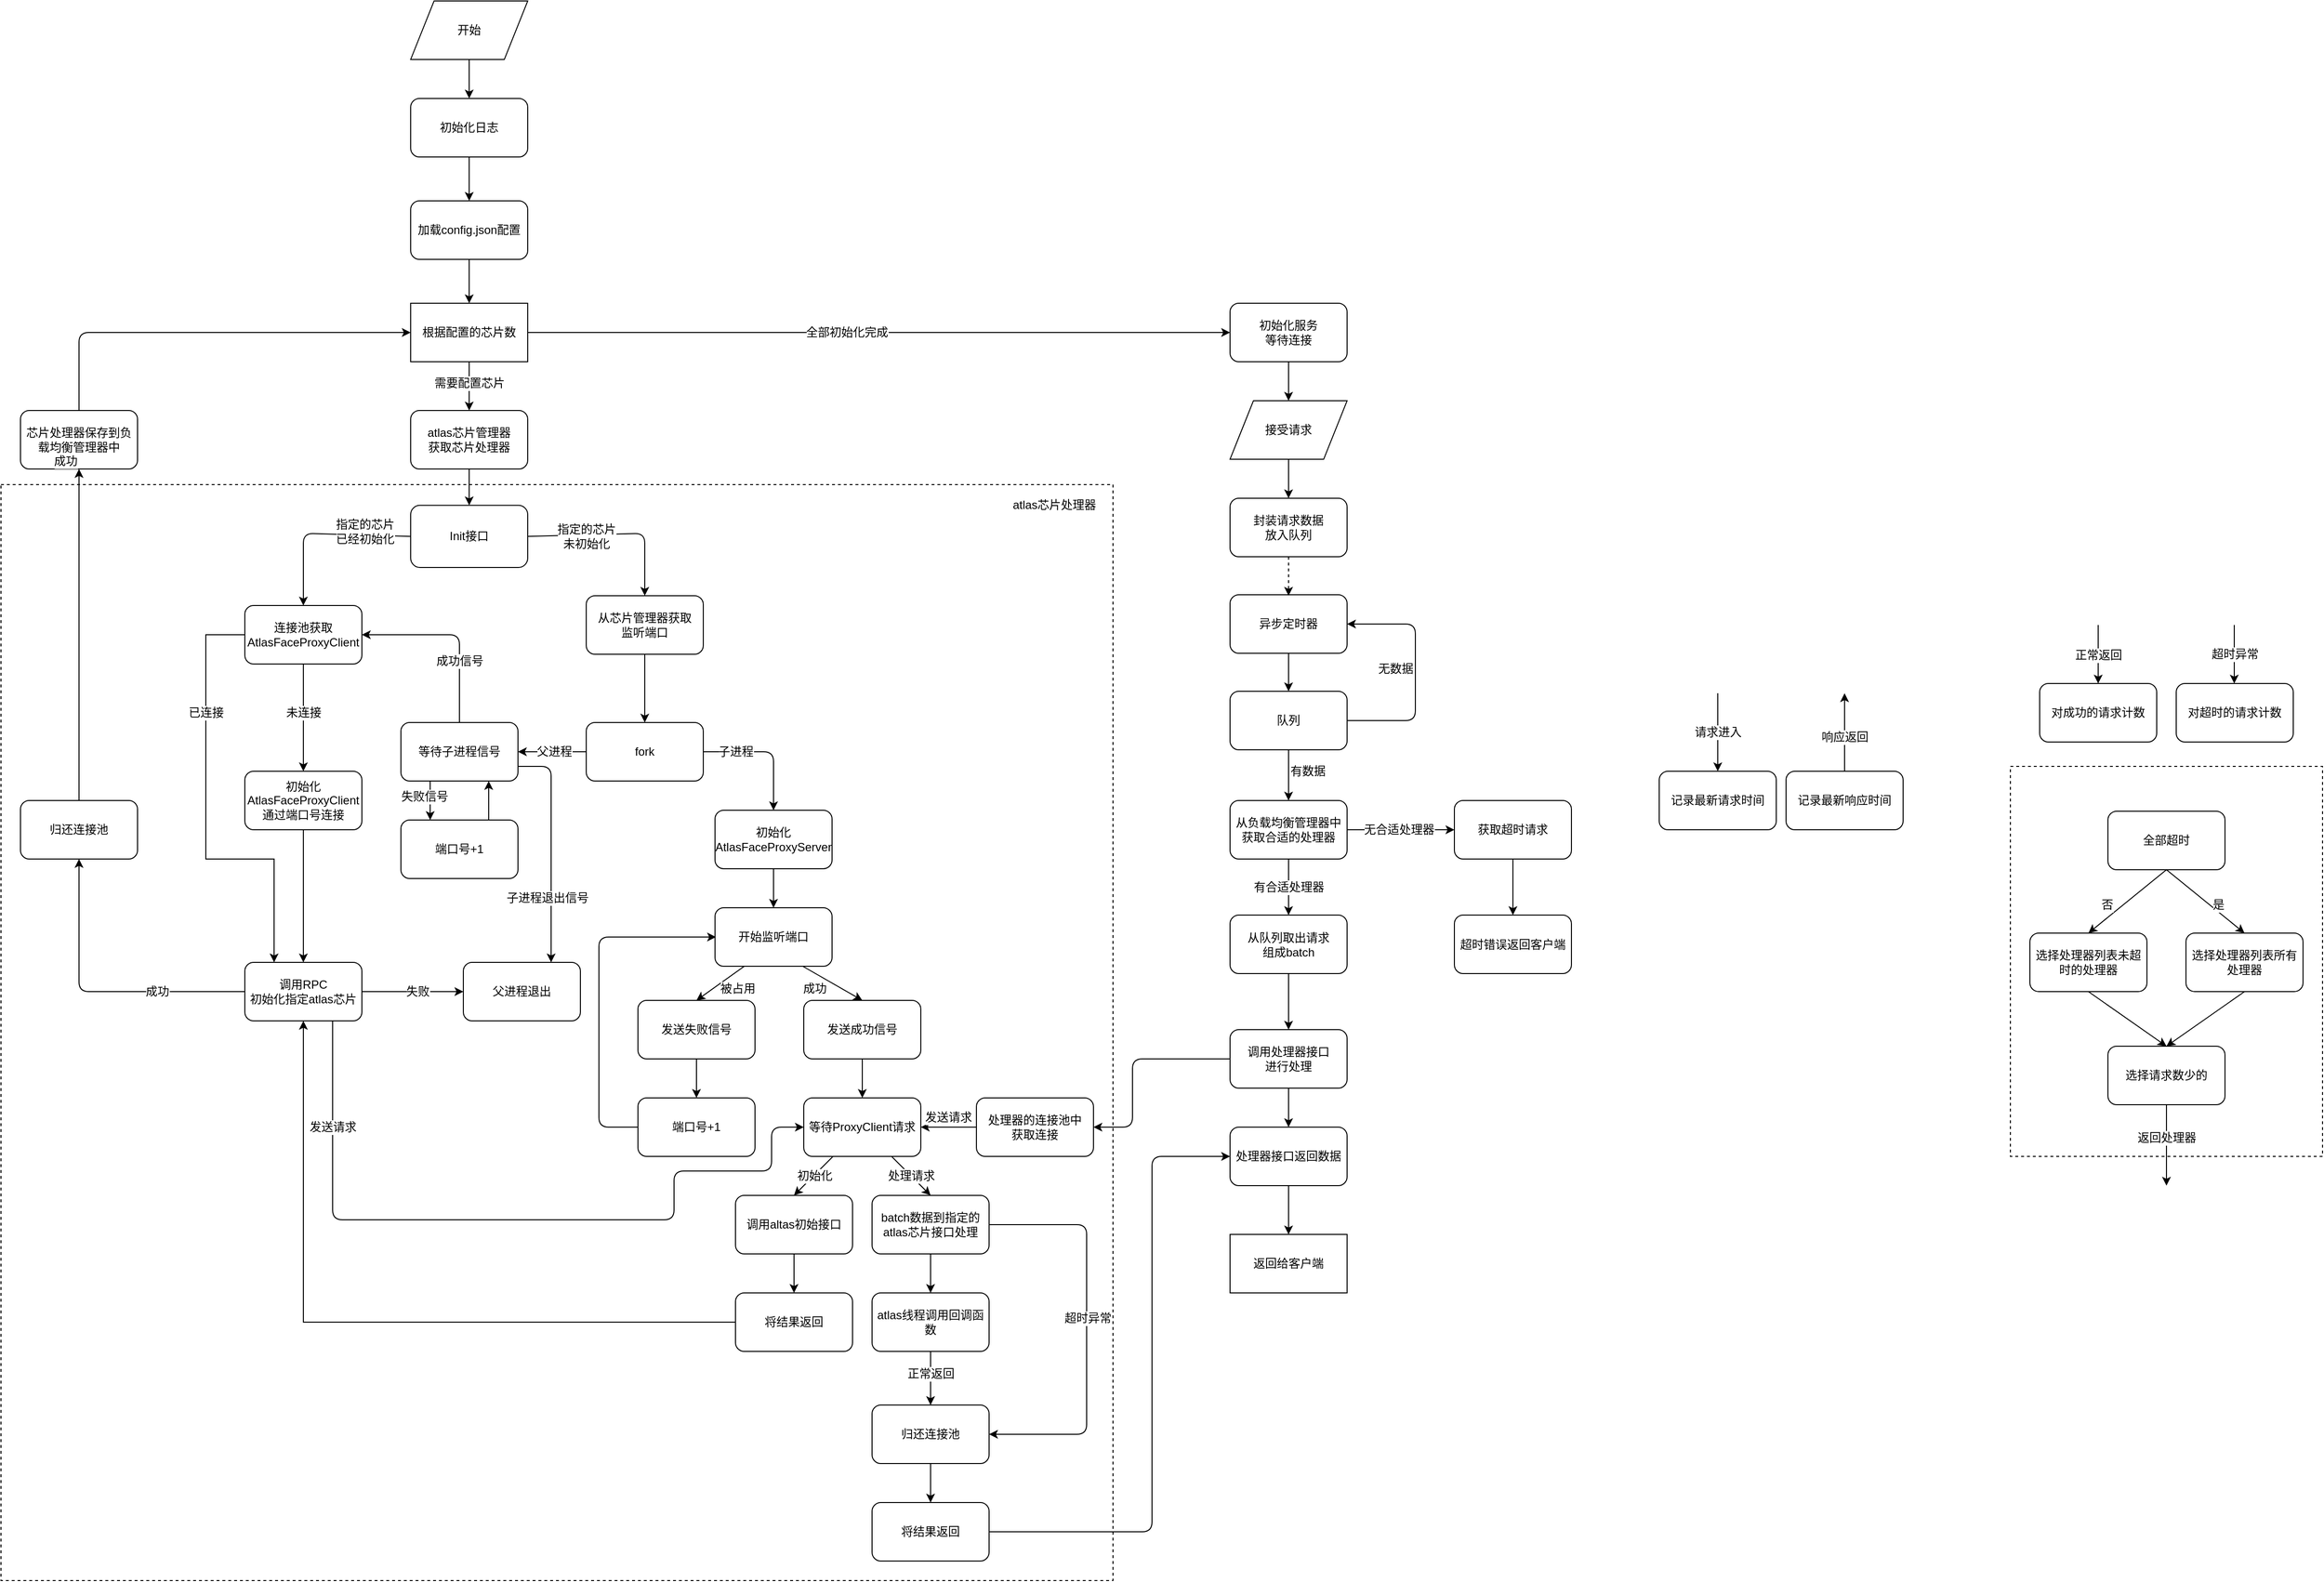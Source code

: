 <mxfile version="12.2.3" type="github" pages="1">
  <diagram id="QmE9LT3bl2_Xa9Ef4wVj" name="第 1 页">
    <mxGraphModel dx="1408" dy="3065" grid="1" gridSize="10" guides="1" tooltips="1" connect="1" arrows="1" fold="1" page="1" pageScale="1" pageWidth="1327" pageHeight="1169" math="0" shadow="0">
      <root>
        <mxCell id="0"/>
        <mxCell id="1" parent="0"/>
        <mxCell id="e0Hb0du3VfullZevtZFt-220" value="" style="rounded=0;whiteSpace=wrap;html=1;fillColor=#ffffff;dashed=1;" vertex="1" parent="1">
          <mxGeometry x="50" y="-1804" width="1140" height="1124" as="geometry"/>
        </mxCell>
        <mxCell id="e0Hb0du3VfullZevtZFt-221" value="atlas芯片处理器" style="text;html=1;strokeColor=none;fillColor=none;align=center;verticalAlign=middle;whiteSpace=wrap;rounded=0;dashed=1;" vertex="1" parent="1">
          <mxGeometry x="1080" y="-1793.311" width="100" height="21.379" as="geometry"/>
        </mxCell>
        <mxCell id="e0Hb0du3VfullZevtZFt-226" value="&lt;span style=&quot;white-space: normal&quot;&gt;Init接口&lt;/span&gt;" style="rounded=1;whiteSpace=wrap;html=1;fillColor=#ffffff;" vertex="1" parent="1">
          <mxGeometry x="470" y="-1782.754" width="120" height="63.737" as="geometry"/>
        </mxCell>
        <mxCell id="e0Hb0du3VfullZevtZFt-8" value="将结果返回" style="rounded=1;whiteSpace=wrap;html=1;" vertex="1" parent="1">
          <mxGeometry x="943" y="-760" width="120" height="60" as="geometry"/>
        </mxCell>
        <mxCell id="e0Hb0du3VfullZevtZFt-56" value="根据配置的芯片数" style="rounded=0;whiteSpace=wrap;html=1;" vertex="1" parent="1">
          <mxGeometry x="470" y="-1990" width="120" height="60" as="geometry"/>
        </mxCell>
        <mxCell id="e0Hb0du3VfullZevtZFt-77" value="" style="endArrow=classic;html=1;exitX=0.5;exitY=1;exitDx=0;exitDy=0;entryX=0.5;entryY=0;entryDx=0;entryDy=0;" edge="1" parent="1" source="e0Hb0du3VfullZevtZFt-56" target="e0Hb0du3VfullZevtZFt-140">
          <mxGeometry width="50" height="50" relative="1" as="geometry">
            <mxPoint x="637" y="-1860" as="sourcePoint"/>
            <mxPoint x="687" y="-1910" as="targetPoint"/>
          </mxGeometry>
        </mxCell>
        <mxCell id="e0Hb0du3VfullZevtZFt-101" value="需要配置芯片" style="text;html=1;resizable=0;points=[];align=center;verticalAlign=middle;labelBackgroundColor=#ffffff;" vertex="1" connectable="0" parent="e0Hb0du3VfullZevtZFt-77">
          <mxGeometry x="-0.375" y="1" relative="1" as="geometry">
            <mxPoint x="-1" y="6.5" as="offset"/>
          </mxGeometry>
        </mxCell>
        <mxCell id="e0Hb0du3VfullZevtZFt-78" value="开始" style="shape=parallelogram;perimeter=parallelogramPerimeter;whiteSpace=wrap;html=1;" vertex="1" parent="1">
          <mxGeometry x="470" y="-2300" width="120" height="60" as="geometry"/>
        </mxCell>
        <mxCell id="e0Hb0du3VfullZevtZFt-79" value="加载config.json配置" style="rounded=1;whiteSpace=wrap;html=1;" vertex="1" parent="1">
          <mxGeometry x="470" y="-2095" width="120" height="60" as="geometry"/>
        </mxCell>
        <mxCell id="e0Hb0du3VfullZevtZFt-80" value="初始化日志" style="rounded=1;whiteSpace=wrap;html=1;" vertex="1" parent="1">
          <mxGeometry x="470" y="-2200" width="120" height="60" as="geometry"/>
        </mxCell>
        <mxCell id="e0Hb0du3VfullZevtZFt-82" value="" style="endArrow=classic;html=1;exitX=0.5;exitY=1;exitDx=0;exitDy=0;entryX=0.5;entryY=0;entryDx=0;entryDy=0;" edge="1" parent="1" source="e0Hb0du3VfullZevtZFt-78" target="e0Hb0du3VfullZevtZFt-80">
          <mxGeometry width="50" height="50" relative="1" as="geometry">
            <mxPoint x="610" y="-2180" as="sourcePoint"/>
            <mxPoint x="660" y="-2230" as="targetPoint"/>
          </mxGeometry>
        </mxCell>
        <mxCell id="e0Hb0du3VfullZevtZFt-83" value="" style="endArrow=classic;html=1;exitX=0.5;exitY=1;exitDx=0;exitDy=0;entryX=0.5;entryY=0;entryDx=0;entryDy=0;" edge="1" parent="1" source="e0Hb0du3VfullZevtZFt-80" target="e0Hb0du3VfullZevtZFt-79">
          <mxGeometry width="50" height="50" relative="1" as="geometry">
            <mxPoint x="680" y="-2080" as="sourcePoint"/>
            <mxPoint x="530" y="-2090" as="targetPoint"/>
          </mxGeometry>
        </mxCell>
        <mxCell id="e0Hb0du3VfullZevtZFt-84" value="" style="endArrow=classic;html=1;exitX=0.5;exitY=1;exitDx=0;exitDy=0;entryX=0.5;entryY=0;entryDx=0;entryDy=0;" edge="1" parent="1" source="e0Hb0du3VfullZevtZFt-79" target="e0Hb0du3VfullZevtZFt-56">
          <mxGeometry width="50" height="50" relative="1" as="geometry">
            <mxPoint x="600" y="-1970" as="sourcePoint"/>
            <mxPoint x="660" y="-2010" as="targetPoint"/>
          </mxGeometry>
        </mxCell>
        <mxCell id="e0Hb0du3VfullZevtZFt-102" value="" style="endArrow=classic;html=1;exitX=1;exitY=0.5;exitDx=0;exitDy=0;entryX=0;entryY=0.5;entryDx=0;entryDy=0;" edge="1" parent="1" source="e0Hb0du3VfullZevtZFt-56" target="e0Hb0du3VfullZevtZFt-133">
          <mxGeometry width="50" height="50" relative="1" as="geometry">
            <mxPoint x="660" y="-1940" as="sourcePoint"/>
            <mxPoint x="1060" y="-1960" as="targetPoint"/>
          </mxGeometry>
        </mxCell>
        <mxCell id="e0Hb0du3VfullZevtZFt-104" value="全部初始化完成" style="text;html=1;resizable=0;points=[];align=center;verticalAlign=middle;labelBackgroundColor=#ffffff;" vertex="1" connectable="0" parent="e0Hb0du3VfullZevtZFt-102">
          <mxGeometry x="-0.325" y="1" relative="1" as="geometry">
            <mxPoint x="84" y="1" as="offset"/>
          </mxGeometry>
        </mxCell>
        <mxCell id="e0Hb0du3VfullZevtZFt-140" value="atlas芯片管理器&lt;br&gt;获取芯片处理器" style="rounded=1;whiteSpace=wrap;html=1;" vertex="1" parent="1">
          <mxGeometry x="470" y="-1880" width="120" height="60" as="geometry"/>
        </mxCell>
        <mxCell id="e0Hb0du3VfullZevtZFt-142" value="芯片处理器保存到负载均衡管理器中" style="rounded=1;whiteSpace=wrap;html=1;" vertex="1" parent="1">
          <mxGeometry x="70" y="-1880" width="120" height="60" as="geometry"/>
        </mxCell>
        <mxCell id="e0Hb0du3VfullZevtZFt-143" value="" style="endArrow=classic;html=1;exitX=0.5;exitY=0;exitDx=0;exitDy=0;entryX=0;entryY=0.5;entryDx=0;entryDy=0;" edge="1" parent="1" source="e0Hb0du3VfullZevtZFt-142" target="e0Hb0du3VfullZevtZFt-56">
          <mxGeometry width="50" height="50" relative="1" as="geometry">
            <mxPoint x="110" y="-1900" as="sourcePoint"/>
            <mxPoint x="130" y="-2000" as="targetPoint"/>
            <Array as="points">
              <mxPoint x="130" y="-1960"/>
            </Array>
          </mxGeometry>
        </mxCell>
        <mxCell id="e0Hb0du3VfullZevtZFt-57" value="&lt;span style=&quot;white-space: normal&quot;&gt;fork&lt;/span&gt;" style="rounded=1;whiteSpace=wrap;html=1;" vertex="1" parent="1">
          <mxGeometry x="650" y="-1560" width="120" height="60" as="geometry"/>
        </mxCell>
        <mxCell id="e0Hb0du3VfullZevtZFt-58" value="" style="endArrow=classic;html=1;entryX=0.5;entryY=0;entryDx=0;entryDy=0;exitX=0.5;exitY=1;exitDx=0;exitDy=0;" edge="1" parent="1" source="e0Hb0du3VfullZevtZFt-63" target="e0Hb0du3VfullZevtZFt-57">
          <mxGeometry width="50" height="50" relative="1" as="geometry">
            <mxPoint x="703" y="-1625" as="sourcePoint"/>
            <mxPoint x="703" y="-1585" as="targetPoint"/>
          </mxGeometry>
        </mxCell>
        <mxCell id="e0Hb0du3VfullZevtZFt-62" value="" style="endArrow=classic;html=1;exitX=1;exitY=0.5;exitDx=0;exitDy=0;entryX=0.5;entryY=0;entryDx=0;entryDy=0;" edge="1" parent="1" source="e0Hb0du3VfullZevtZFt-57" target="e0Hb0du3VfullZevtZFt-60">
          <mxGeometry width="50" height="50" relative="1" as="geometry">
            <mxPoint x="700" y="-1280" as="sourcePoint"/>
            <mxPoint x="620" y="-1320" as="targetPoint"/>
            <Array as="points">
              <mxPoint x="842" y="-1530"/>
            </Array>
          </mxGeometry>
        </mxCell>
        <mxCell id="e0Hb0du3VfullZevtZFt-87" value="子进程" style="text;html=1;resizable=0;points=[];align=center;verticalAlign=middle;labelBackgroundColor=#ffffff;" vertex="1" connectable="0" parent="e0Hb0du3VfullZevtZFt-62">
          <mxGeometry x="0.15" y="-1" relative="1" as="geometry">
            <mxPoint x="-38" y="-4" as="offset"/>
          </mxGeometry>
        </mxCell>
        <mxCell id="e0Hb0du3VfullZevtZFt-63" value="从芯片管理器获取&lt;br&gt;监听端口" style="rounded=1;whiteSpace=wrap;html=1;" vertex="1" parent="1">
          <mxGeometry x="650" y="-1690" width="120" height="60" as="geometry"/>
        </mxCell>
        <mxCell id="e0Hb0du3VfullZevtZFt-88" value="等待子进程信号" style="rounded=1;whiteSpace=wrap;html=1;" vertex="1" parent="1">
          <mxGeometry x="460" y="-1560" width="120" height="60" as="geometry"/>
        </mxCell>
        <mxCell id="e0Hb0du3VfullZevtZFt-89" value="" style="endArrow=classic;html=1;entryX=1;entryY=0.5;entryDx=0;entryDy=0;exitX=0;exitY=0.5;exitDx=0;exitDy=0;" edge="1" parent="1" source="e0Hb0du3VfullZevtZFt-57" target="e0Hb0du3VfullZevtZFt-88">
          <mxGeometry width="50" height="50" relative="1" as="geometry">
            <mxPoint x="560" y="-1390" as="sourcePoint"/>
            <mxPoint x="590" y="-1350" as="targetPoint"/>
          </mxGeometry>
        </mxCell>
        <mxCell id="e0Hb0du3VfullZevtZFt-90" value="父进程" style="text;html=1;resizable=0;points=[];align=center;verticalAlign=middle;labelBackgroundColor=#ffffff;" vertex="1" connectable="0" parent="e0Hb0du3VfullZevtZFt-89">
          <mxGeometry x="-0.364" y="1" relative="1" as="geometry">
            <mxPoint x="-11" y="-1" as="offset"/>
          </mxGeometry>
        </mxCell>
        <mxCell id="e0Hb0du3VfullZevtZFt-93" value="初始化&lt;br&gt;AtlasFaceProxyClient&lt;br&gt;通过端口号连接" style="rounded=1;whiteSpace=wrap;html=1;" vertex="1" parent="1">
          <mxGeometry x="300" y="-1510" width="120" height="60" as="geometry"/>
        </mxCell>
        <mxCell id="e0Hb0du3VfullZevtZFt-94" value="" style="endArrow=classic;html=1;exitX=0.5;exitY=1;exitDx=0;exitDy=0;entryX=0.5;entryY=0;entryDx=0;entryDy=0;" edge="1" parent="1" source="e0Hb0du3VfullZevtZFt-93" target="e0Hb0du3VfullZevtZFt-95">
          <mxGeometry width="50" height="50" relative="1" as="geometry">
            <mxPoint x="400" y="-1080" as="sourcePoint"/>
            <mxPoint x="400" y="-1120" as="targetPoint"/>
          </mxGeometry>
        </mxCell>
        <mxCell id="e0Hb0du3VfullZevtZFt-95" value="调用RPC&lt;br&gt;初始化指定atlas芯片" style="rounded=1;whiteSpace=wrap;html=1;" vertex="1" parent="1">
          <mxGeometry x="300" y="-1314" width="120" height="60" as="geometry"/>
        </mxCell>
        <mxCell id="e0Hb0du3VfullZevtZFt-106" value="端口号+1" style="rounded=1;whiteSpace=wrap;html=1;" vertex="1" parent="1">
          <mxGeometry x="460" y="-1460" width="120" height="60" as="geometry"/>
        </mxCell>
        <mxCell id="e0Hb0du3VfullZevtZFt-107" value="" style="endArrow=classic;html=1;entryX=0.25;entryY=0;entryDx=0;entryDy=0;exitX=0.25;exitY=1;exitDx=0;exitDy=0;" edge="1" parent="1" source="e0Hb0du3VfullZevtZFt-88" target="e0Hb0du3VfullZevtZFt-106">
          <mxGeometry width="50" height="50" relative="1" as="geometry">
            <mxPoint x="490" y="-1490" as="sourcePoint"/>
            <mxPoint x="530" y="-1510" as="targetPoint"/>
          </mxGeometry>
        </mxCell>
        <mxCell id="e0Hb0du3VfullZevtZFt-108" value="失败信号" style="text;html=1;resizable=0;points=[];align=center;verticalAlign=middle;labelBackgroundColor=#ffffff;" vertex="1" connectable="0" parent="e0Hb0du3VfullZevtZFt-107">
          <mxGeometry x="-0.34" relative="1" as="geometry">
            <mxPoint x="-6.5" y="3" as="offset"/>
          </mxGeometry>
        </mxCell>
        <mxCell id="e0Hb0du3VfullZevtZFt-110" value="" style="endArrow=classic;html=1;entryX=0.75;entryY=1;entryDx=0;entryDy=0;exitX=0.75;exitY=0;exitDx=0;exitDy=0;" edge="1" parent="1" source="e0Hb0du3VfullZevtZFt-106" target="e0Hb0du3VfullZevtZFt-88">
          <mxGeometry width="50" height="50" relative="1" as="geometry">
            <mxPoint x="550" y="-1250" as="sourcePoint"/>
            <mxPoint x="510" y="-1230" as="targetPoint"/>
          </mxGeometry>
        </mxCell>
        <mxCell id="e0Hb0du3VfullZevtZFt-111" value="" style="endArrow=classic;html=1;entryX=0.75;entryY=0;entryDx=0;entryDy=0;exitX=1;exitY=0.75;exitDx=0;exitDy=0;" edge="1" parent="1" source="e0Hb0du3VfullZevtZFt-88" target="e0Hb0du3VfullZevtZFt-113">
          <mxGeometry width="50" height="50" relative="1" as="geometry">
            <mxPoint x="610" y="-1510" as="sourcePoint"/>
            <mxPoint x="510" y="-1260" as="targetPoint"/>
            <Array as="points">
              <mxPoint x="614" y="-1515"/>
            </Array>
          </mxGeometry>
        </mxCell>
        <mxCell id="e0Hb0du3VfullZevtZFt-112" value="子进程退出信号" style="text;html=1;resizable=0;points=[];align=center;verticalAlign=middle;labelBackgroundColor=#ffffff;" vertex="1" connectable="0" parent="e0Hb0du3VfullZevtZFt-111">
          <mxGeometry x="0.378" y="1" relative="1" as="geometry">
            <mxPoint x="-5" y="7" as="offset"/>
          </mxGeometry>
        </mxCell>
        <mxCell id="e0Hb0du3VfullZevtZFt-113" value="父进程退出" style="rounded=1;whiteSpace=wrap;html=1;" vertex="1" parent="1">
          <mxGeometry x="524" y="-1314" width="120" height="60" as="geometry"/>
        </mxCell>
        <mxCell id="e0Hb0du3VfullZevtZFt-114" value="" style="endArrow=classic;html=1;exitX=1;exitY=0.5;exitDx=0;exitDy=0;entryX=0;entryY=0.5;entryDx=0;entryDy=0;" edge="1" parent="1" source="e0Hb0du3VfullZevtZFt-95" target="e0Hb0du3VfullZevtZFt-113">
          <mxGeometry width="50" height="50" relative="1" as="geometry">
            <mxPoint x="474" y="-1174" as="sourcePoint"/>
            <mxPoint x="524" y="-1224" as="targetPoint"/>
          </mxGeometry>
        </mxCell>
        <mxCell id="e0Hb0du3VfullZevtZFt-115" value="失败" style="text;html=1;resizable=0;points=[];align=center;verticalAlign=middle;labelBackgroundColor=#ffffff;" vertex="1" connectable="0" parent="e0Hb0du3VfullZevtZFt-114">
          <mxGeometry x="0.286" y="1" relative="1" as="geometry">
            <mxPoint x="-10" y="1" as="offset"/>
          </mxGeometry>
        </mxCell>
        <mxCell id="e0Hb0du3VfullZevtZFt-123" value="" style="endArrow=classic;html=1;exitX=0.5;exitY=0;exitDx=0;exitDy=0;entryX=1;entryY=0.5;entryDx=0;entryDy=0;" edge="1" parent="1" source="e0Hb0du3VfullZevtZFt-88" target="e0Hb0du3VfullZevtZFt-126">
          <mxGeometry width="50" height="50" relative="1" as="geometry">
            <mxPoint x="400" y="-1360" as="sourcePoint"/>
            <mxPoint x="490" y="-1660" as="targetPoint"/>
            <Array as="points">
              <mxPoint x="520" y="-1650"/>
            </Array>
          </mxGeometry>
        </mxCell>
        <mxCell id="e0Hb0du3VfullZevtZFt-124" value="成功信号" style="text;html=1;resizable=0;points=[];align=center;verticalAlign=middle;labelBackgroundColor=#ffffff;" vertex="1" connectable="0" parent="e0Hb0du3VfullZevtZFt-123">
          <mxGeometry x="-0.461" y="-1" relative="1" as="geometry">
            <mxPoint x="-1" y="-12.5" as="offset"/>
          </mxGeometry>
        </mxCell>
        <mxCell id="e0Hb0du3VfullZevtZFt-218" style="edgeStyle=orthogonalEdgeStyle;rounded=0;orthogonalLoop=1;jettySize=auto;html=1;exitX=0;exitY=0.5;exitDx=0;exitDy=0;entryX=0.25;entryY=0;entryDx=0;entryDy=0;" edge="1" parent="1" source="e0Hb0du3VfullZevtZFt-126" target="e0Hb0du3VfullZevtZFt-95">
          <mxGeometry relative="1" as="geometry">
            <Array as="points">
              <mxPoint x="260" y="-1650"/>
              <mxPoint x="260" y="-1420"/>
              <mxPoint x="330" y="-1420"/>
            </Array>
          </mxGeometry>
        </mxCell>
        <mxCell id="e0Hb0du3VfullZevtZFt-219" value="已连接" style="text;html=1;resizable=0;points=[];align=center;verticalAlign=middle;labelBackgroundColor=#ffffff;" vertex="1" connectable="0" parent="e0Hb0du3VfullZevtZFt-218">
          <mxGeometry x="-0.452" y="2" relative="1" as="geometry">
            <mxPoint x="-2" y="-2" as="offset"/>
          </mxGeometry>
        </mxCell>
        <mxCell id="e0Hb0du3VfullZevtZFt-126" value="连接池获取&lt;br&gt;AtlasFaceProxyClient" style="rounded=1;whiteSpace=wrap;html=1;" vertex="1" parent="1">
          <mxGeometry x="300" y="-1680" width="120" height="60" as="geometry"/>
        </mxCell>
        <mxCell id="e0Hb0du3VfullZevtZFt-131" value="" style="endArrow=classic;html=1;exitX=0.5;exitY=0;exitDx=0;exitDy=0;" edge="1" parent="1" source="e0Hb0du3VfullZevtZFt-246" target="e0Hb0du3VfullZevtZFt-142">
          <mxGeometry width="50" height="50" relative="1" as="geometry">
            <mxPoint x="210" y="-1285" as="sourcePoint"/>
            <mxPoint x="130" y="-1455" as="targetPoint"/>
            <Array as="points"/>
          </mxGeometry>
        </mxCell>
        <mxCell id="e0Hb0du3VfullZevtZFt-132" value="成功" style="text;html=1;resizable=0;points=[];align=center;verticalAlign=middle;labelBackgroundColor=#ffffff;" vertex="1" connectable="0" parent="e0Hb0du3VfullZevtZFt-131">
          <mxGeometry x="-0.561" y="-1" relative="1" as="geometry">
            <mxPoint x="-15" y="-274" as="offset"/>
          </mxGeometry>
        </mxCell>
        <mxCell id="e0Hb0du3VfullZevtZFt-91" value="" style="endArrow=classic;html=1;exitX=0.5;exitY=1;exitDx=0;exitDy=0;entryX=0.5;entryY=0;entryDx=0;entryDy=0;" edge="1" parent="1" source="e0Hb0du3VfullZevtZFt-126" target="e0Hb0du3VfullZevtZFt-93">
          <mxGeometry width="50" height="50" relative="1" as="geometry">
            <mxPoint x="400" y="-1260" as="sourcePoint"/>
            <mxPoint x="340" y="-1310" as="targetPoint"/>
          </mxGeometry>
        </mxCell>
        <mxCell id="e0Hb0du3VfullZevtZFt-217" value="未连接" style="text;html=1;resizable=0;points=[];align=center;verticalAlign=middle;labelBackgroundColor=#ffffff;" vertex="1" connectable="0" parent="e0Hb0du3VfullZevtZFt-91">
          <mxGeometry x="-0.2" y="5" relative="1" as="geometry">
            <mxPoint x="-5" y="6" as="offset"/>
          </mxGeometry>
        </mxCell>
        <mxCell id="e0Hb0du3VfullZevtZFt-141" value="" style="endArrow=classic;html=1;exitX=0.5;exitY=1;exitDx=0;exitDy=0;entryX=0.5;entryY=0;entryDx=0;entryDy=0;" edge="1" parent="1" source="e0Hb0du3VfullZevtZFt-140" target="e0Hb0du3VfullZevtZFt-226">
          <mxGeometry width="50" height="50" relative="1" as="geometry">
            <mxPoint x="530" y="-1500" as="sourcePoint"/>
            <mxPoint x="530" y="-1784" as="targetPoint"/>
          </mxGeometry>
        </mxCell>
        <mxCell id="e0Hb0du3VfullZevtZFt-151" value="" style="endArrow=classic;html=1;entryX=0;entryY=0.5;entryDx=0;entryDy=0;exitX=1;exitY=0.5;exitDx=0;exitDy=0;" edge="1" parent="1" source="e0Hb0du3VfullZevtZFt-8" target="e0Hb0du3VfullZevtZFt-150">
          <mxGeometry width="50" height="50" relative="1" as="geometry">
            <mxPoint x="993" y="-730" as="sourcePoint"/>
            <mxPoint x="1360" y="-860" as="targetPoint"/>
            <Array as="points">
              <mxPoint x="1230" y="-730"/>
              <mxPoint x="1230" y="-1115"/>
            </Array>
          </mxGeometry>
        </mxCell>
        <mxCell id="e0Hb0du3VfullZevtZFt-153" value="" style="endArrow=classic;html=1;exitX=0;exitY=0.5;exitDx=0;exitDy=0;entryX=1;entryY=0.5;entryDx=0;entryDy=0;" edge="1" parent="1" source="e0Hb0du3VfullZevtZFt-152" target="e0Hb0du3VfullZevtZFt-144">
          <mxGeometry width="50" height="50" relative="1" as="geometry">
            <mxPoint x="1070" y="-1250" as="sourcePoint"/>
            <mxPoint x="1120" y="-1300" as="targetPoint"/>
            <Array as="points">
              <mxPoint x="1210" y="-1215"/>
              <mxPoint x="1210" y="-1145"/>
            </Array>
          </mxGeometry>
        </mxCell>
        <mxCell id="e0Hb0du3VfullZevtZFt-195" style="edgeStyle=orthogonalEdgeStyle;rounded=0;orthogonalLoop=1;jettySize=auto;html=1;exitX=0;exitY=0.5;exitDx=0;exitDy=0;entryX=0.5;entryY=1;entryDx=0;entryDy=0;" edge="1" parent="1" source="e0Hb0du3VfullZevtZFt-192" target="e0Hb0du3VfullZevtZFt-95">
          <mxGeometry relative="1" as="geometry"/>
        </mxCell>
        <mxCell id="e0Hb0du3VfullZevtZFt-205" value="" style="endArrow=classic;html=1;exitX=1;exitY=0.5;exitDx=0;exitDy=0;entryX=0.5;entryY=0;entryDx=0;entryDy=0;" edge="1" parent="1" source="e0Hb0du3VfullZevtZFt-226" target="e0Hb0du3VfullZevtZFt-63">
          <mxGeometry width="50" height="50" relative="1" as="geometry">
            <mxPoint x="590" y="-1754" as="sourcePoint"/>
            <mxPoint x="580" y="-1650" as="targetPoint"/>
            <Array as="points">
              <mxPoint x="710" y="-1754"/>
            </Array>
          </mxGeometry>
        </mxCell>
        <mxCell id="e0Hb0du3VfullZevtZFt-206" value="指定的芯片&lt;br&gt;未初始化" style="text;html=1;resizable=0;points=[];align=center;verticalAlign=middle;labelBackgroundColor=#ffffff;" vertex="1" connectable="0" parent="e0Hb0du3VfullZevtZFt-205">
          <mxGeometry x="-0.783" y="1" relative="1" as="geometry">
            <mxPoint x="40" y="1" as="offset"/>
          </mxGeometry>
        </mxCell>
        <mxCell id="e0Hb0du3VfullZevtZFt-211" value="" style="endArrow=classic;html=1;entryX=0.5;entryY=0;entryDx=0;entryDy=0;exitX=0;exitY=0.5;exitDx=0;exitDy=0;" edge="1" parent="1" source="e0Hb0du3VfullZevtZFt-226" target="e0Hb0du3VfullZevtZFt-126">
          <mxGeometry width="50" height="50" relative="1" as="geometry">
            <mxPoint x="470" y="-1754" as="sourcePoint"/>
            <mxPoint x="390" y="-1680" as="targetPoint"/>
            <Array as="points">
              <mxPoint x="360" y="-1754"/>
            </Array>
          </mxGeometry>
        </mxCell>
        <mxCell id="e0Hb0du3VfullZevtZFt-213" value="指定的芯片&lt;br&gt;已经初始化" style="text;html=1;resizable=0;points=[];align=center;verticalAlign=middle;labelBackgroundColor=#ffffff;" vertex="1" connectable="0" parent="1">
          <mxGeometry x="384.077" y="-1767.186" as="geometry">
            <mxPoint x="38.5" y="10.5" as="offset"/>
          </mxGeometry>
        </mxCell>
        <mxCell id="e0Hb0du3VfullZevtZFt-216" value="" style="group" vertex="1" connectable="0" parent="1">
          <mxGeometry x="2110" y="-1660" width="320" height="575" as="geometry"/>
        </mxCell>
        <mxCell id="e0Hb0du3VfullZevtZFt-53" value="" style="group" vertex="1" connectable="0" parent="e0Hb0du3VfullZevtZFt-216">
          <mxGeometry y="165" width="320" height="410" as="geometry"/>
        </mxCell>
        <mxCell id="e0Hb0du3VfullZevtZFt-51" value="" style="rounded=0;whiteSpace=wrap;html=1;dashed=1;" vertex="1" parent="e0Hb0du3VfullZevtZFt-53">
          <mxGeometry y="-20" width="320" height="400" as="geometry"/>
        </mxCell>
        <mxCell id="e0Hb0du3VfullZevtZFt-26" value="选择请求数少的" style="rounded=1;whiteSpace=wrap;html=1;" vertex="1" parent="e0Hb0du3VfullZevtZFt-53">
          <mxGeometry x="100" y="267" width="120" height="60" as="geometry"/>
        </mxCell>
        <mxCell id="e0Hb0du3VfullZevtZFt-27" value="" style="endArrow=classic;html=1;entryX=0.5;entryY=0;entryDx=0;entryDy=0;exitX=0.5;exitY=1;exitDx=0;exitDy=0;" edge="1" parent="e0Hb0du3VfullZevtZFt-53" source="e0Hb0du3VfullZevtZFt-34" target="e0Hb0du3VfullZevtZFt-26">
          <mxGeometry width="50" height="50" relative="1" as="geometry">
            <mxPoint x="90" y="224.5" as="sourcePoint"/>
            <mxPoint x="90" y="244.5" as="targetPoint"/>
          </mxGeometry>
        </mxCell>
        <mxCell id="e0Hb0du3VfullZevtZFt-34" value="选择处理器列表未超时的处理器" style="rounded=1;whiteSpace=wrap;html=1;" vertex="1" parent="e0Hb0du3VfullZevtZFt-53">
          <mxGeometry x="20" y="151" width="120" height="60" as="geometry"/>
        </mxCell>
        <mxCell id="e0Hb0du3VfullZevtZFt-35" value="" style="endArrow=classic;html=1;entryX=0.5;entryY=0;entryDx=0;entryDy=0;exitX=0.5;exitY=1;exitDx=0;exitDy=0;" edge="1" parent="e0Hb0du3VfullZevtZFt-53" source="e0Hb0du3VfullZevtZFt-42" target="e0Hb0du3VfullZevtZFt-34">
          <mxGeometry width="50" height="50" relative="1" as="geometry">
            <mxPoint x="160" y="95" as="sourcePoint"/>
            <mxPoint x="160" y="77" as="targetPoint"/>
          </mxGeometry>
        </mxCell>
        <mxCell id="e0Hb0du3VfullZevtZFt-37" value="否" style="text;html=1;resizable=0;points=[];align=center;verticalAlign=middle;labelBackgroundColor=#ffffff;" vertex="1" connectable="0" parent="e0Hb0du3VfullZevtZFt-35">
          <mxGeometry x="0.488" y="4" relative="1" as="geometry">
            <mxPoint x="-4" y="-15.5" as="offset"/>
          </mxGeometry>
        </mxCell>
        <mxCell id="e0Hb0du3VfullZevtZFt-40" value="&lt;span style=&quot;white-space: normal&quot;&gt;选择处理器列表所有处理器&lt;/span&gt;" style="rounded=1;whiteSpace=wrap;html=1;" vertex="1" parent="e0Hb0du3VfullZevtZFt-53">
          <mxGeometry x="180" y="151" width="120" height="60" as="geometry"/>
        </mxCell>
        <mxCell id="e0Hb0du3VfullZevtZFt-41" value="" style="endArrow=classic;html=1;exitX=0.5;exitY=1;exitDx=0;exitDy=0;entryX=0.5;entryY=0;entryDx=0;entryDy=0;" edge="1" parent="e0Hb0du3VfullZevtZFt-53" source="e0Hb0du3VfullZevtZFt-40" target="e0Hb0du3VfullZevtZFt-26">
          <mxGeometry width="50" height="50" relative="1" as="geometry">
            <mxPoint x="240" y="297" as="sourcePoint"/>
            <mxPoint x="230" y="247" as="targetPoint"/>
          </mxGeometry>
        </mxCell>
        <mxCell id="e0Hb0du3VfullZevtZFt-42" value="&lt;span style=&quot;white-space: normal&quot;&gt;全部超时&lt;/span&gt;" style="rounded=1;whiteSpace=wrap;html=1;" vertex="1" parent="e0Hb0du3VfullZevtZFt-53">
          <mxGeometry x="100" y="26" width="120" height="60" as="geometry"/>
        </mxCell>
        <mxCell id="e0Hb0du3VfullZevtZFt-38" value="" style="endArrow=classic;html=1;exitX=0.5;exitY=1;exitDx=0;exitDy=0;entryX=0.5;entryY=0;entryDx=0;entryDy=0;" edge="1" parent="e0Hb0du3VfullZevtZFt-53" source="e0Hb0du3VfullZevtZFt-42" target="e0Hb0du3VfullZevtZFt-40">
          <mxGeometry width="50" height="50" relative="1" as="geometry">
            <mxPoint x="160" y="95" as="sourcePoint"/>
            <mxPoint x="230" y="137" as="targetPoint"/>
          </mxGeometry>
        </mxCell>
        <mxCell id="e0Hb0du3VfullZevtZFt-39" value="是" style="text;html=1;resizable=0;points=[];align=center;verticalAlign=middle;labelBackgroundColor=#ffffff;" vertex="1" connectable="0" parent="e0Hb0du3VfullZevtZFt-38">
          <mxGeometry x="0.37" y="3" relative="1" as="geometry">
            <mxPoint x="-3.5" y="-6" as="offset"/>
          </mxGeometry>
        </mxCell>
        <mxCell id="e0Hb0du3VfullZevtZFt-43" value="" style="endArrow=classic;html=1;exitX=0.5;exitY=1;exitDx=0;exitDy=0;" edge="1" parent="e0Hb0du3VfullZevtZFt-53" source="e0Hb0du3VfullZevtZFt-26">
          <mxGeometry width="50" height="50" relative="1" as="geometry">
            <mxPoint x="160" y="407" as="sourcePoint"/>
            <mxPoint x="160" y="410" as="targetPoint"/>
          </mxGeometry>
        </mxCell>
        <mxCell id="e0Hb0du3VfullZevtZFt-44" value="返回处理器" style="text;html=1;resizable=0;points=[];align=center;verticalAlign=middle;labelBackgroundColor=#ffffff;" vertex="1" connectable="0" parent="e0Hb0du3VfullZevtZFt-43">
          <mxGeometry x="-0.4" y="-1" relative="1" as="geometry">
            <mxPoint x="1" y="9" as="offset"/>
          </mxGeometry>
        </mxCell>
        <mxCell id="e0Hb0du3VfullZevtZFt-54" value="" style="group" vertex="1" connectable="0" parent="e0Hb0du3VfullZevtZFt-216">
          <mxGeometry x="30" width="260" height="120" as="geometry"/>
        </mxCell>
        <mxCell id="e0Hb0du3VfullZevtZFt-16" value="对成功的请求计数" style="rounded=1;whiteSpace=wrap;html=1;" vertex="1" parent="e0Hb0du3VfullZevtZFt-54">
          <mxGeometry y="60" width="120" height="60" as="geometry"/>
        </mxCell>
        <mxCell id="e0Hb0du3VfullZevtZFt-21" value="" style="endArrow=classic;html=1;entryX=0.5;entryY=0;entryDx=0;entryDy=0;" edge="1" parent="e0Hb0du3VfullZevtZFt-54" target="e0Hb0du3VfullZevtZFt-16">
          <mxGeometry width="50" height="50" relative="1" as="geometry">
            <mxPoint x="60" as="sourcePoint"/>
            <mxPoint x="50" y="-90" as="targetPoint"/>
          </mxGeometry>
        </mxCell>
        <mxCell id="e0Hb0du3VfullZevtZFt-22" value="正常返回" style="text;html=1;resizable=0;points=[];align=center;verticalAlign=middle;labelBackgroundColor=#ffffff;" vertex="1" connectable="0" parent="e0Hb0du3VfullZevtZFt-21">
          <mxGeometry x="0.38" relative="1" as="geometry">
            <mxPoint y="-11" as="offset"/>
          </mxGeometry>
        </mxCell>
        <mxCell id="e0Hb0du3VfullZevtZFt-23" value="" style="endArrow=classic;html=1;" edge="1" parent="e0Hb0du3VfullZevtZFt-54">
          <mxGeometry width="50" height="50" relative="1" as="geometry">
            <mxPoint x="199.5" as="sourcePoint"/>
            <mxPoint x="199.5" y="60" as="targetPoint"/>
          </mxGeometry>
        </mxCell>
        <mxCell id="e0Hb0du3VfullZevtZFt-24" value="超时异常" style="text;html=1;resizable=0;points=[];align=center;verticalAlign=middle;labelBackgroundColor=#ffffff;" vertex="1" connectable="0" parent="e0Hb0du3VfullZevtZFt-23">
          <mxGeometry x="-0.333" relative="1" as="geometry">
            <mxPoint y="10" as="offset"/>
          </mxGeometry>
        </mxCell>
        <mxCell id="e0Hb0du3VfullZevtZFt-25" value="对超时的请求计数" style="rounded=1;whiteSpace=wrap;html=1;" vertex="1" parent="e0Hb0du3VfullZevtZFt-54">
          <mxGeometry x="140" y="60" width="120" height="60" as="geometry"/>
        </mxCell>
        <mxCell id="e0Hb0du3VfullZevtZFt-60" value="&lt;span style=&quot;white-space: normal&quot;&gt;初始化&lt;/span&gt;&lt;br style=&quot;white-space: normal&quot;&gt;&lt;span style=&quot;white-space: normal&quot;&gt;AtlasFaceProxyServer&lt;/span&gt;" style="rounded=1;whiteSpace=wrap;html=1;" vertex="1" parent="1">
          <mxGeometry x="782" y="-1470" width="120" height="60" as="geometry"/>
        </mxCell>
        <mxCell id="e0Hb0du3VfullZevtZFt-66" value="开始监听端口" style="rounded=1;whiteSpace=wrap;html=1;" vertex="1" parent="1">
          <mxGeometry x="782" y="-1370" width="120" height="60" as="geometry"/>
        </mxCell>
        <mxCell id="e0Hb0du3VfullZevtZFt-67" value="" style="endArrow=classic;html=1;exitX=0.5;exitY=1;exitDx=0;exitDy=0;entryX=0.5;entryY=0;entryDx=0;entryDy=0;" edge="1" parent="1" source="e0Hb0du3VfullZevtZFt-60" target="e0Hb0du3VfullZevtZFt-66">
          <mxGeometry width="50" height="50" relative="1" as="geometry">
            <mxPoint x="959" y="-1360" as="sourcePoint"/>
            <mxPoint x="1009" y="-1410" as="targetPoint"/>
          </mxGeometry>
        </mxCell>
        <mxCell id="e0Hb0du3VfullZevtZFt-68" value="发送成功信号" style="rounded=1;whiteSpace=wrap;html=1;" vertex="1" parent="1">
          <mxGeometry x="873" y="-1275" width="120" height="60" as="geometry"/>
        </mxCell>
        <mxCell id="e0Hb0du3VfullZevtZFt-69" value="发送失败信号&lt;br&gt;" style="rounded=1;whiteSpace=wrap;html=1;" vertex="1" parent="1">
          <mxGeometry x="703" y="-1275" width="120" height="60" as="geometry"/>
        </mxCell>
        <mxCell id="e0Hb0du3VfullZevtZFt-72" value="" style="endArrow=classic;html=1;exitX=0.25;exitY=1;exitDx=0;exitDy=0;entryX=0.5;entryY=0;entryDx=0;entryDy=0;" edge="1" parent="1" source="e0Hb0du3VfullZevtZFt-66" target="e0Hb0du3VfullZevtZFt-69">
          <mxGeometry width="50" height="50" relative="1" as="geometry">
            <mxPoint x="939" y="-1280" as="sourcePoint"/>
            <mxPoint x="989" y="-1330" as="targetPoint"/>
          </mxGeometry>
        </mxCell>
        <mxCell id="e0Hb0du3VfullZevtZFt-116" value="被占用" style="text;html=1;resizable=0;points=[];align=center;verticalAlign=middle;labelBackgroundColor=#ffffff;" vertex="1" connectable="0" parent="e0Hb0du3VfullZevtZFt-72">
          <mxGeometry x="-0.44" y="1" relative="1" as="geometry">
            <mxPoint x="6" y="12" as="offset"/>
          </mxGeometry>
        </mxCell>
        <mxCell id="e0Hb0du3VfullZevtZFt-117" value="" style="endArrow=classic;html=1;exitX=0.5;exitY=1;exitDx=0;exitDy=0;entryX=0.5;entryY=0;entryDx=0;entryDy=0;" edge="1" parent="1" source="e0Hb0du3VfullZevtZFt-69" target="e0Hb0du3VfullZevtZFt-118">
          <mxGeometry width="50" height="50" relative="1" as="geometry">
            <mxPoint x="879" y="-1120" as="sourcePoint"/>
            <mxPoint x="909" y="-1160" as="targetPoint"/>
          </mxGeometry>
        </mxCell>
        <mxCell id="e0Hb0du3VfullZevtZFt-118" value="端口号+1" style="rounded=1;whiteSpace=wrap;html=1;" vertex="1" parent="1">
          <mxGeometry x="703" y="-1175" width="120" height="60" as="geometry"/>
        </mxCell>
        <mxCell id="e0Hb0du3VfullZevtZFt-121" value="" style="endArrow=classic;html=1;exitX=0;exitY=0.5;exitDx=0;exitDy=0;" edge="1" parent="1" source="e0Hb0du3VfullZevtZFt-118">
          <mxGeometry width="50" height="50" relative="1" as="geometry">
            <mxPoint x="1029" y="-1100" as="sourcePoint"/>
            <mxPoint x="783" y="-1340" as="targetPoint"/>
            <Array as="points">
              <mxPoint x="663" y="-1145"/>
              <mxPoint x="663" y="-1340"/>
            </Array>
          </mxGeometry>
        </mxCell>
        <mxCell id="e0Hb0du3VfullZevtZFt-138" value="" style="endArrow=classic;html=1;exitX=0.5;exitY=1;exitDx=0;exitDy=0;entryX=0.5;entryY=0;entryDx=0;entryDy=0;" edge="1" parent="1" source="e0Hb0du3VfullZevtZFt-68" target="e0Hb0du3VfullZevtZFt-139">
          <mxGeometry width="50" height="50" relative="1" as="geometry">
            <mxPoint x="803" y="-925" as="sourcePoint"/>
            <mxPoint x="782" y="-1155" as="targetPoint"/>
          </mxGeometry>
        </mxCell>
        <mxCell id="e0Hb0du3VfullZevtZFt-139" value="等待ProxyClient请求" style="rounded=1;whiteSpace=wrap;html=1;" vertex="1" parent="1">
          <mxGeometry x="873" y="-1175" width="120" height="60" as="geometry"/>
        </mxCell>
        <mxCell id="e0Hb0du3VfullZevtZFt-70" value="" style="endArrow=classic;html=1;exitX=0.75;exitY=1;exitDx=0;exitDy=0;entryX=0.5;entryY=0;entryDx=0;entryDy=0;" edge="1" parent="1" source="e0Hb0du3VfullZevtZFt-66" target="e0Hb0du3VfullZevtZFt-68">
          <mxGeometry width="50" height="50" relative="1" as="geometry">
            <mxPoint x="699" y="-1120" as="sourcePoint"/>
            <mxPoint x="749" y="-1170" as="targetPoint"/>
          </mxGeometry>
        </mxCell>
        <mxCell id="e0Hb0du3VfullZevtZFt-71" value="成功" style="text;html=1;resizable=0;points=[];align=center;verticalAlign=middle;labelBackgroundColor=#ffffff;" vertex="1" connectable="0" parent="e0Hb0du3VfullZevtZFt-70">
          <mxGeometry x="-0.461" y="-1" relative="1" as="geometry">
            <mxPoint x="-4" y="12" as="offset"/>
          </mxGeometry>
        </mxCell>
        <mxCell id="e0Hb0du3VfullZevtZFt-165" value="调用altas初始接口" style="rounded=1;whiteSpace=wrap;html=1;fillColor=none;" vertex="1" parent="1">
          <mxGeometry x="803" y="-1075" width="120" height="60" as="geometry"/>
        </mxCell>
        <mxCell id="e0Hb0du3VfullZevtZFt-166" value="" style="endArrow=classic;html=1;exitX=0.25;exitY=1;exitDx=0;exitDy=0;entryX=0.5;entryY=0;entryDx=0;entryDy=0;" edge="1" parent="1" source="e0Hb0du3VfullZevtZFt-139" target="e0Hb0du3VfullZevtZFt-165">
          <mxGeometry width="50" height="50" relative="1" as="geometry">
            <mxPoint x="843" y="-1155" as="sourcePoint"/>
            <mxPoint x="893" y="-1205" as="targetPoint"/>
          </mxGeometry>
        </mxCell>
        <mxCell id="e0Hb0du3VfullZevtZFt-170" value="初始化" style="text;html=1;resizable=0;points=[];align=center;verticalAlign=middle;labelBackgroundColor=#ffffff;" vertex="1" connectable="0" parent="e0Hb0du3VfullZevtZFt-166">
          <mxGeometry x="-0.55" y="4" relative="1" as="geometry">
            <mxPoint x="-13.5" y="8" as="offset"/>
          </mxGeometry>
        </mxCell>
        <mxCell id="e0Hb0du3VfullZevtZFt-4" value="" style="endArrow=classic;html=1;exitX=0.75;exitY=1;exitDx=0;exitDy=0;entryX=0.5;entryY=0;entryDx=0;entryDy=0;" edge="1" parent="1" source="e0Hb0du3VfullZevtZFt-139" target="e0Hb0du3VfullZevtZFt-3">
          <mxGeometry width="50" height="50" relative="1" as="geometry">
            <mxPoint x="933" y="-995" as="sourcePoint"/>
            <mxPoint x="933" y="-1075" as="targetPoint"/>
          </mxGeometry>
        </mxCell>
        <mxCell id="e0Hb0du3VfullZevtZFt-173" value="处理请求" style="text;html=1;resizable=0;points=[];align=center;verticalAlign=middle;labelBackgroundColor=#ffffff;" vertex="1" connectable="0" parent="e0Hb0du3VfullZevtZFt-4">
          <mxGeometry x="-0.55" y="-1" relative="1" as="geometry">
            <mxPoint x="11.5" y="10" as="offset"/>
          </mxGeometry>
        </mxCell>
        <mxCell id="e0Hb0du3VfullZevtZFt-192" value="将结果返回" style="rounded=1;whiteSpace=wrap;html=1;fillColor=none;" vertex="1" parent="1">
          <mxGeometry x="803" y="-975" width="120" height="60" as="geometry"/>
        </mxCell>
        <mxCell id="e0Hb0du3VfullZevtZFt-193" value="" style="endArrow=classic;html=1;exitX=0.5;exitY=1;exitDx=0;exitDy=0;entryX=0.5;entryY=0;entryDx=0;entryDy=0;" edge="1" parent="1" source="e0Hb0du3VfullZevtZFt-165" target="e0Hb0du3VfullZevtZFt-192">
          <mxGeometry width="50" height="50" relative="1" as="geometry">
            <mxPoint x="753" y="-565" as="sourcePoint"/>
            <mxPoint x="803" y="-615" as="targetPoint"/>
          </mxGeometry>
        </mxCell>
        <mxCell id="e0Hb0du3VfullZevtZFt-144" value="处理器的连接池中&lt;br&gt;获取连接" style="rounded=1;whiteSpace=wrap;html=1;" vertex="1" parent="1">
          <mxGeometry x="1050" y="-1175" width="120" height="60" as="geometry"/>
        </mxCell>
        <mxCell id="e0Hb0du3VfullZevtZFt-146" value="" style="endArrow=classic;html=1;entryX=1;entryY=0.5;entryDx=0;entryDy=0;exitX=0;exitY=0.5;exitDx=0;exitDy=0;" edge="1" parent="1" source="e0Hb0du3VfullZevtZFt-144" target="e0Hb0du3VfullZevtZFt-139">
          <mxGeometry width="50" height="50" relative="1" as="geometry">
            <mxPoint x="1070" y="-1085" as="sourcePoint"/>
            <mxPoint x="1080" y="-1035" as="targetPoint"/>
          </mxGeometry>
        </mxCell>
        <mxCell id="e0Hb0du3VfullZevtZFt-147" value="发送请求" style="text;html=1;resizable=0;points=[];align=center;verticalAlign=middle;labelBackgroundColor=#ffffff;" vertex="1" connectable="0" parent="e0Hb0du3VfullZevtZFt-146">
          <mxGeometry x="-0.333" relative="1" as="geometry">
            <mxPoint x="-10" y="-10" as="offset"/>
          </mxGeometry>
        </mxCell>
        <mxCell id="e0Hb0du3VfullZevtZFt-224" value="" style="endArrow=classic;html=1;exitX=0.75;exitY=1;exitDx=0;exitDy=0;entryX=0;entryY=0.5;entryDx=0;entryDy=0;" edge="1" parent="1" source="e0Hb0du3VfullZevtZFt-95" target="e0Hb0du3VfullZevtZFt-139">
          <mxGeometry width="50" height="50" relative="1" as="geometry">
            <mxPoint x="500" y="-1110" as="sourcePoint"/>
            <mxPoint x="550" y="-1160" as="targetPoint"/>
            <Array as="points">
              <mxPoint x="390" y="-1050"/>
              <mxPoint x="740" y="-1050"/>
              <mxPoint x="740" y="-1100"/>
              <mxPoint x="840" y="-1100"/>
              <mxPoint x="840" y="-1145"/>
            </Array>
          </mxGeometry>
        </mxCell>
        <mxCell id="e0Hb0du3VfullZevtZFt-225" value="发送请求" style="text;html=1;resizable=0;points=[];align=center;verticalAlign=middle;labelBackgroundColor=#ffffff;" vertex="1" connectable="0" parent="e0Hb0du3VfullZevtZFt-224">
          <mxGeometry x="-0.841" relative="1" as="geometry">
            <mxPoint y="47" as="offset"/>
          </mxGeometry>
        </mxCell>
        <mxCell id="e0Hb0du3VfullZevtZFt-133" value="初始化服务&lt;br&gt;等待连接" style="rounded=1;whiteSpace=wrap;html=1;" vertex="1" parent="1">
          <mxGeometry x="1310" y="-1990" width="120" height="60" as="geometry"/>
        </mxCell>
        <mxCell id="e0Hb0du3VfullZevtZFt-134" value="" style="endArrow=classic;html=1;exitX=0.5;exitY=1;exitDx=0;exitDy=0;entryX=0.5;entryY=0;entryDx=0;entryDy=0;" edge="1" parent="1" source="e0Hb0du3VfullZevtZFt-133" target="oY_ch-bbe2DbD_rM6Vxi-3">
          <mxGeometry width="50" height="50" relative="1" as="geometry">
            <mxPoint x="1450" y="-1850" as="sourcePoint"/>
            <mxPoint x="1500" y="-1900" as="targetPoint"/>
          </mxGeometry>
        </mxCell>
        <mxCell id="oY_ch-bbe2DbD_rM6Vxi-1" value="封装请求数据&lt;br&gt;放入队列" style="rounded=1;whiteSpace=wrap;html=1;" parent="1" vertex="1">
          <mxGeometry x="1310" y="-1790" width="120" height="60" as="geometry"/>
        </mxCell>
        <mxCell id="oY_ch-bbe2DbD_rM6Vxi-3" value="接受请求" style="shape=parallelogram;perimeter=parallelogramPerimeter;whiteSpace=wrap;html=1;" parent="1" vertex="1">
          <mxGeometry x="1310" y="-1890" width="120" height="60" as="geometry"/>
        </mxCell>
        <mxCell id="oY_ch-bbe2DbD_rM6Vxi-5" value="队列" style="rounded=1;whiteSpace=wrap;html=1;" parent="1" vertex="1">
          <mxGeometry x="1310" y="-1592" width="120" height="60" as="geometry"/>
        </mxCell>
        <mxCell id="oY_ch-bbe2DbD_rM6Vxi-9" value="" style="endArrow=classic;html=1;exitX=0.5;exitY=1;exitDx=0;exitDy=0;entryX=0.5;entryY=0;entryDx=0;entryDy=0;" parent="1" source="oY_ch-bbe2DbD_rM6Vxi-3" target="oY_ch-bbe2DbD_rM6Vxi-1" edge="1">
          <mxGeometry width="50" height="50" relative="1" as="geometry">
            <mxPoint x="1500" y="-1780" as="sourcePoint"/>
            <mxPoint x="1550" y="-1830" as="targetPoint"/>
          </mxGeometry>
        </mxCell>
        <mxCell id="oY_ch-bbe2DbD_rM6Vxi-10" value="" style="endArrow=classic;html=1;exitX=0.5;exitY=1;exitDx=0;exitDy=0;entryX=0.5;entryY=0;entryDx=0;entryDy=0;" parent="1" source="oY_ch-bbe2DbD_rM6Vxi-5" target="oY_ch-bbe2DbD_rM6Vxi-12" edge="1">
          <mxGeometry width="50" height="50" relative="1" as="geometry">
            <mxPoint x="1360" y="-1482" as="sourcePoint"/>
            <mxPoint x="1280" y="-1490" as="targetPoint"/>
          </mxGeometry>
        </mxCell>
        <mxCell id="oY_ch-bbe2DbD_rM6Vxi-12" value="从负载均衡管理器中获取合适的处理器" style="rounded=1;whiteSpace=wrap;html=1;" parent="1" vertex="1">
          <mxGeometry x="1310" y="-1480" width="120" height="60" as="geometry"/>
        </mxCell>
        <mxCell id="oY_ch-bbe2DbD_rM6Vxi-14" value="" style="endArrow=classic;html=1;exitX=1;exitY=0.5;exitDx=0;exitDy=0;entryX=0;entryY=0.5;entryDx=0;entryDy=0;" parent="1" source="oY_ch-bbe2DbD_rM6Vxi-12" target="e0Hb0du3VfullZevtZFt-229" edge="1">
          <mxGeometry width="50" height="50" relative="1" as="geometry">
            <mxPoint x="1570" y="-1358" as="sourcePoint"/>
            <mxPoint x="1550" y="-1450" as="targetPoint"/>
          </mxGeometry>
        </mxCell>
        <mxCell id="e0Hb0du3VfullZevtZFt-231" value="无合适处理器" style="text;html=1;resizable=0;points=[];align=center;verticalAlign=middle;labelBackgroundColor=#ffffff;" vertex="1" connectable="0" parent="oY_ch-bbe2DbD_rM6Vxi-14">
          <mxGeometry x="0.431" y="-1" relative="1" as="geometry">
            <mxPoint x="-26" y="-1" as="offset"/>
          </mxGeometry>
        </mxCell>
        <mxCell id="aE2p1h7sIhhoh9OwQIMp-2" value="有数据" style="text;html=1;strokeColor=none;fillColor=none;align=center;verticalAlign=middle;whiteSpace=wrap;rounded=0;" parent="1" vertex="1">
          <mxGeometry x="1370" y="-1520" width="40" height="20" as="geometry"/>
        </mxCell>
        <mxCell id="aE2p1h7sIhhoh9OwQIMp-3" value="" style="endArrow=classic;html=1;entryX=1;entryY=0.5;entryDx=0;entryDy=0;exitX=1;exitY=0.5;exitDx=0;exitDy=0;" parent="1" source="oY_ch-bbe2DbD_rM6Vxi-5" target="aE2p1h7sIhhoh9OwQIMp-5" edge="1">
          <mxGeometry width="50" height="50" relative="1" as="geometry">
            <mxPoint x="1550" y="-1470" as="sourcePoint"/>
            <mxPoint x="2080" y="-450" as="targetPoint"/>
            <Array as="points">
              <mxPoint x="1500" y="-1562"/>
              <mxPoint x="1500" y="-1661"/>
            </Array>
          </mxGeometry>
        </mxCell>
        <mxCell id="aE2p1h7sIhhoh9OwQIMp-4" value="无数据" style="text;html=1;strokeColor=none;fillColor=none;align=center;verticalAlign=middle;whiteSpace=wrap;rounded=0;" parent="1" vertex="1">
          <mxGeometry x="1460" y="-1625" width="40" height="20" as="geometry"/>
        </mxCell>
        <mxCell id="aE2p1h7sIhhoh9OwQIMp-5" value="异步定时器" style="rounded=1;whiteSpace=wrap;html=1;" parent="1" vertex="1">
          <mxGeometry x="1310" y="-1691" width="120" height="60" as="geometry"/>
        </mxCell>
        <mxCell id="aE2p1h7sIhhoh9OwQIMp-7" value="" style="endArrow=classic;html=1;exitX=0.5;exitY=1;exitDx=0;exitDy=0;entryX=0.5;entryY=0;entryDx=0;entryDy=0;" parent="1" source="aE2p1h7sIhhoh9OwQIMp-5" target="oY_ch-bbe2DbD_rM6Vxi-5" edge="1">
          <mxGeometry width="50" height="50" relative="1" as="geometry">
            <mxPoint x="1310" y="-1240" as="sourcePoint"/>
            <mxPoint x="1370" y="-1590" as="targetPoint"/>
          </mxGeometry>
        </mxCell>
        <mxCell id="aE2p1h7sIhhoh9OwQIMp-8" value="" style="endArrow=classic;html=1;exitX=0.5;exitY=1;exitDx=0;exitDy=0;dashed=1;" parent="1" source="oY_ch-bbe2DbD_rM6Vxi-1" edge="1">
          <mxGeometry width="50" height="50" relative="1" as="geometry">
            <mxPoint x="1310" y="-1240" as="sourcePoint"/>
            <mxPoint x="1370" y="-1690" as="targetPoint"/>
          </mxGeometry>
        </mxCell>
        <mxCell id="e0Hb0du3VfullZevtZFt-150" value="处理器接口返回数据" style="rounded=1;whiteSpace=wrap;html=1;fillColor=none;" vertex="1" parent="1">
          <mxGeometry x="1310" y="-1145" width="120" height="60" as="geometry"/>
        </mxCell>
        <mxCell id="e0Hb0du3VfullZevtZFt-152" value="调用处理器接口&lt;br&gt;进行处理" style="rounded=1;whiteSpace=wrap;html=1;" vertex="1" parent="1">
          <mxGeometry x="1310" y="-1245" width="120" height="60" as="geometry"/>
        </mxCell>
        <mxCell id="e0Hb0du3VfullZevtZFt-154" value="" style="endArrow=classic;html=1;exitX=0.5;exitY=1;exitDx=0;exitDy=0;entryX=0.5;entryY=0;entryDx=0;entryDy=0;" edge="1" parent="1" source="e0Hb0du3VfullZevtZFt-152" target="e0Hb0du3VfullZevtZFt-150">
          <mxGeometry width="50" height="50" relative="1" as="geometry">
            <mxPoint x="1460" y="-1125" as="sourcePoint"/>
            <mxPoint x="1510" y="-1175" as="targetPoint"/>
          </mxGeometry>
        </mxCell>
        <mxCell id="e0Hb0du3VfullZevtZFt-156" value="返回给客户端" style="rounded=0;whiteSpace=wrap;html=1;fillColor=none;" vertex="1" parent="1">
          <mxGeometry x="1310" y="-1035" width="120" height="60" as="geometry"/>
        </mxCell>
        <mxCell id="e0Hb0du3VfullZevtZFt-157" value="" style="endArrow=classic;html=1;exitX=0.5;exitY=1;exitDx=0;exitDy=0;entryX=0.5;entryY=0;entryDx=0;entryDy=0;" edge="1" parent="1" source="e0Hb0du3VfullZevtZFt-150" target="e0Hb0du3VfullZevtZFt-156">
          <mxGeometry width="50" height="50" relative="1" as="geometry">
            <mxPoint x="1500" y="-1025" as="sourcePoint"/>
            <mxPoint x="1550" y="-1075" as="targetPoint"/>
          </mxGeometry>
        </mxCell>
        <mxCell id="e0Hb0du3VfullZevtZFt-227" value="从队列取出请求&lt;br&gt;组成batch" style="rounded=1;whiteSpace=wrap;html=1;" vertex="1" parent="1">
          <mxGeometry x="1310" y="-1362.5" width="120" height="60" as="geometry"/>
        </mxCell>
        <mxCell id="e0Hb0du3VfullZevtZFt-229" value="获取超时请求" style="rounded=1;whiteSpace=wrap;html=1;" vertex="1" parent="1">
          <mxGeometry x="1540" y="-1480" width="120" height="60" as="geometry"/>
        </mxCell>
        <mxCell id="e0Hb0du3VfullZevtZFt-232" value="超时错误返回客户端" style="rounded=1;whiteSpace=wrap;html=1;" vertex="1" parent="1">
          <mxGeometry x="1540" y="-1362.5" width="120" height="60" as="geometry"/>
        </mxCell>
        <mxCell id="e0Hb0du3VfullZevtZFt-233" value="" style="endArrow=classic;html=1;exitX=0.5;exitY=1;exitDx=0;exitDy=0;entryX=0.5;entryY=0;entryDx=0;entryDy=0;" edge="1" parent="1" source="oY_ch-bbe2DbD_rM6Vxi-12" target="e0Hb0du3VfullZevtZFt-227">
          <mxGeometry width="50" height="50" relative="1" as="geometry">
            <mxPoint x="1450" y="-1350" as="sourcePoint"/>
            <mxPoint x="1500" y="-1400" as="targetPoint"/>
          </mxGeometry>
        </mxCell>
        <mxCell id="e0Hb0du3VfullZevtZFt-234" value="有合适处理器" style="text;html=1;resizable=0;points=[];align=center;verticalAlign=middle;labelBackgroundColor=#ffffff;" vertex="1" connectable="0" parent="e0Hb0du3VfullZevtZFt-233">
          <mxGeometry x="-0.444" relative="1" as="geometry">
            <mxPoint y="13" as="offset"/>
          </mxGeometry>
        </mxCell>
        <mxCell id="e0Hb0du3VfullZevtZFt-235" value="" style="endArrow=classic;html=1;exitX=0.5;exitY=1;exitDx=0;exitDy=0;entryX=0.5;entryY=0;entryDx=0;entryDy=0;" edge="1" parent="1" source="e0Hb0du3VfullZevtZFt-229" target="e0Hb0du3VfullZevtZFt-232">
          <mxGeometry width="50" height="50" relative="1" as="geometry">
            <mxPoint x="1670" y="-1360" as="sourcePoint"/>
            <mxPoint x="1720" y="-1410" as="targetPoint"/>
          </mxGeometry>
        </mxCell>
        <mxCell id="e0Hb0du3VfullZevtZFt-236" value="" style="endArrow=classic;html=1;exitX=0.5;exitY=1;exitDx=0;exitDy=0;entryX=0.5;entryY=0;entryDx=0;entryDy=0;" edge="1" parent="1" source="e0Hb0du3VfullZevtZFt-227" target="e0Hb0du3VfullZevtZFt-152">
          <mxGeometry width="50" height="50" relative="1" as="geometry">
            <mxPoint x="1550" y="-1190" as="sourcePoint"/>
            <mxPoint x="1600" y="-1240" as="targetPoint"/>
          </mxGeometry>
        </mxCell>
        <mxCell id="e0Hb0du3VfullZevtZFt-237" value="记录最新请求时间" style="rounded=1;whiteSpace=wrap;html=1;strokeColor=#000000;fillColor=#ffffff;" vertex="1" parent="1">
          <mxGeometry x="1750" y="-1510" width="120" height="60" as="geometry"/>
        </mxCell>
        <mxCell id="e0Hb0du3VfullZevtZFt-238" value="" style="endArrow=classic;html=1;entryX=0.5;entryY=0;entryDx=0;entryDy=0;" edge="1" parent="1" target="e0Hb0du3VfullZevtZFt-237">
          <mxGeometry width="50" height="50" relative="1" as="geometry">
            <mxPoint x="1810" y="-1590" as="sourcePoint"/>
            <mxPoint x="1880" y="-1370" as="targetPoint"/>
          </mxGeometry>
        </mxCell>
        <mxCell id="e0Hb0du3VfullZevtZFt-239" value="请求进入" style="text;html=1;resizable=0;points=[];align=center;verticalAlign=middle;labelBackgroundColor=#ffffff;" vertex="1" connectable="0" parent="e0Hb0du3VfullZevtZFt-238">
          <mxGeometry x="-0.55" y="1" relative="1" as="geometry">
            <mxPoint x="-1" y="22" as="offset"/>
          </mxGeometry>
        </mxCell>
        <mxCell id="e0Hb0du3VfullZevtZFt-240" value="记录最新响应时间" style="rounded=1;whiteSpace=wrap;html=1;strokeColor=#000000;fillColor=#ffffff;" vertex="1" parent="1">
          <mxGeometry x="1880" y="-1510" width="120" height="60" as="geometry"/>
        </mxCell>
        <mxCell id="e0Hb0du3VfullZevtZFt-241" value="" style="endArrow=classic;html=1;exitX=0.5;exitY=0;exitDx=0;exitDy=0;" edge="1" parent="1" source="e0Hb0du3VfullZevtZFt-240">
          <mxGeometry width="50" height="50" relative="1" as="geometry">
            <mxPoint x="1939.5" y="-1530" as="sourcePoint"/>
            <mxPoint x="1940" y="-1590" as="targetPoint"/>
          </mxGeometry>
        </mxCell>
        <mxCell id="e0Hb0du3VfullZevtZFt-242" value="响应返回" style="text;html=1;resizable=0;points=[];align=center;verticalAlign=middle;labelBackgroundColor=#ffffff;" vertex="1" connectable="0" parent="e0Hb0du3VfullZevtZFt-241">
          <mxGeometry x="-0.55" y="1" relative="1" as="geometry">
            <mxPoint x="1" y="-17" as="offset"/>
          </mxGeometry>
        </mxCell>
        <mxCell id="e0Hb0du3VfullZevtZFt-3" value="batch数据到指定的atlas芯片接口处理" style="rounded=1;whiteSpace=wrap;html=1;" vertex="1" parent="1">
          <mxGeometry x="943" y="-1075" width="120" height="60" as="geometry"/>
        </mxCell>
        <mxCell id="e0Hb0du3VfullZevtZFt-5" value="atlas线程调用回调函数" style="rounded=1;whiteSpace=wrap;html=1;" vertex="1" parent="1">
          <mxGeometry x="943" y="-975" width="120" height="60" as="geometry"/>
        </mxCell>
        <mxCell id="e0Hb0du3VfullZevtZFt-6" value="" style="endArrow=classic;html=1;exitX=0.5;exitY=1;exitDx=0;exitDy=0;entryX=0.5;entryY=0;entryDx=0;entryDy=0;" edge="1" parent="1" source="e0Hb0du3VfullZevtZFt-3" target="e0Hb0du3VfullZevtZFt-5">
          <mxGeometry width="50" height="50" relative="1" as="geometry">
            <mxPoint x="893" y="-835" as="sourcePoint"/>
            <mxPoint x="943" y="-885" as="targetPoint"/>
          </mxGeometry>
        </mxCell>
        <mxCell id="e0Hb0du3VfullZevtZFt-7" value="" style="endArrow=classic;html=1;exitX=0.5;exitY=1;exitDx=0;exitDy=0;entryX=0.5;entryY=0;entryDx=0;entryDy=0;" edge="1" parent="1" source="e0Hb0du3VfullZevtZFt-5">
          <mxGeometry width="50" height="50" relative="1" as="geometry">
            <mxPoint x="1013" y="-815" as="sourcePoint"/>
            <mxPoint x="1003" y="-860" as="targetPoint"/>
          </mxGeometry>
        </mxCell>
        <mxCell id="e0Hb0du3VfullZevtZFt-49" value="正常返回" style="text;html=1;resizable=0;points=[];align=center;verticalAlign=middle;labelBackgroundColor=#ffffff;" vertex="1" connectable="0" parent="e0Hb0du3VfullZevtZFt-7">
          <mxGeometry x="0.414" y="1" relative="1" as="geometry">
            <mxPoint x="-1" y="-16" as="offset"/>
          </mxGeometry>
        </mxCell>
        <mxCell id="e0Hb0du3VfullZevtZFt-12" value="" style="endArrow=classic;html=1;exitX=1;exitY=0.5;exitDx=0;exitDy=0;entryX=1;entryY=0.5;entryDx=0;entryDy=0;" edge="1" parent="1" source="e0Hb0du3VfullZevtZFt-3">
          <mxGeometry width="50" height="50" relative="1" as="geometry">
            <mxPoint x="1153" y="-1045" as="sourcePoint"/>
            <mxPoint x="1063" y="-830" as="targetPoint"/>
            <Array as="points">
              <mxPoint x="1163" y="-1045"/>
              <mxPoint x="1163" y="-830"/>
            </Array>
          </mxGeometry>
        </mxCell>
        <mxCell id="e0Hb0du3VfullZevtZFt-13" value="超时异常" style="text;html=1;resizable=0;points=[];align=center;verticalAlign=middle;labelBackgroundColor=#ffffff;" vertex="1" connectable="0" parent="e0Hb0du3VfullZevtZFt-12">
          <mxGeometry x="-0.059" y="1" relative="1" as="geometry">
            <mxPoint as="offset"/>
          </mxGeometry>
        </mxCell>
        <mxCell id="e0Hb0du3VfullZevtZFt-243" value="归还连接池" style="rounded=1;whiteSpace=wrap;html=1;" vertex="1" parent="1">
          <mxGeometry x="943" y="-860" width="120" height="60" as="geometry"/>
        </mxCell>
        <mxCell id="e0Hb0du3VfullZevtZFt-245" value="" style="endArrow=classic;html=1;exitX=0.5;exitY=1;exitDx=0;exitDy=0;entryX=0.5;entryY=0;entryDx=0;entryDy=0;" edge="1" parent="1" source="e0Hb0du3VfullZevtZFt-243" target="e0Hb0du3VfullZevtZFt-8">
          <mxGeometry width="50" height="50" relative="1" as="geometry">
            <mxPoint x="1090" y="-750" as="sourcePoint"/>
            <mxPoint x="1140" y="-800" as="targetPoint"/>
          </mxGeometry>
        </mxCell>
        <mxCell id="e0Hb0du3VfullZevtZFt-246" value="归还连接池" style="rounded=1;whiteSpace=wrap;html=1;" vertex="1" parent="1">
          <mxGeometry x="70" y="-1480" width="120" height="60" as="geometry"/>
        </mxCell>
        <mxCell id="e0Hb0du3VfullZevtZFt-247" value="" style="endArrow=classic;html=1;exitX=0;exitY=0.5;exitDx=0;exitDy=0;" edge="1" parent="1" source="e0Hb0du3VfullZevtZFt-95" target="e0Hb0du3VfullZevtZFt-246">
          <mxGeometry width="50" height="50" relative="1" as="geometry">
            <mxPoint x="300" y="-1284" as="sourcePoint"/>
            <mxPoint x="130" y="-1820" as="targetPoint"/>
            <Array as="points">
              <mxPoint x="130" y="-1284"/>
            </Array>
          </mxGeometry>
        </mxCell>
        <mxCell id="e0Hb0du3VfullZevtZFt-248" value="成功" style="text;html=1;resizable=0;points=[];align=center;verticalAlign=middle;labelBackgroundColor=#ffffff;" vertex="1" connectable="0" parent="e0Hb0du3VfullZevtZFt-247">
          <mxGeometry x="-0.561" y="-1" relative="1" as="geometry">
            <mxPoint x="-23" y="1" as="offset"/>
          </mxGeometry>
        </mxCell>
      </root>
    </mxGraphModel>
  </diagram>
</mxfile>

